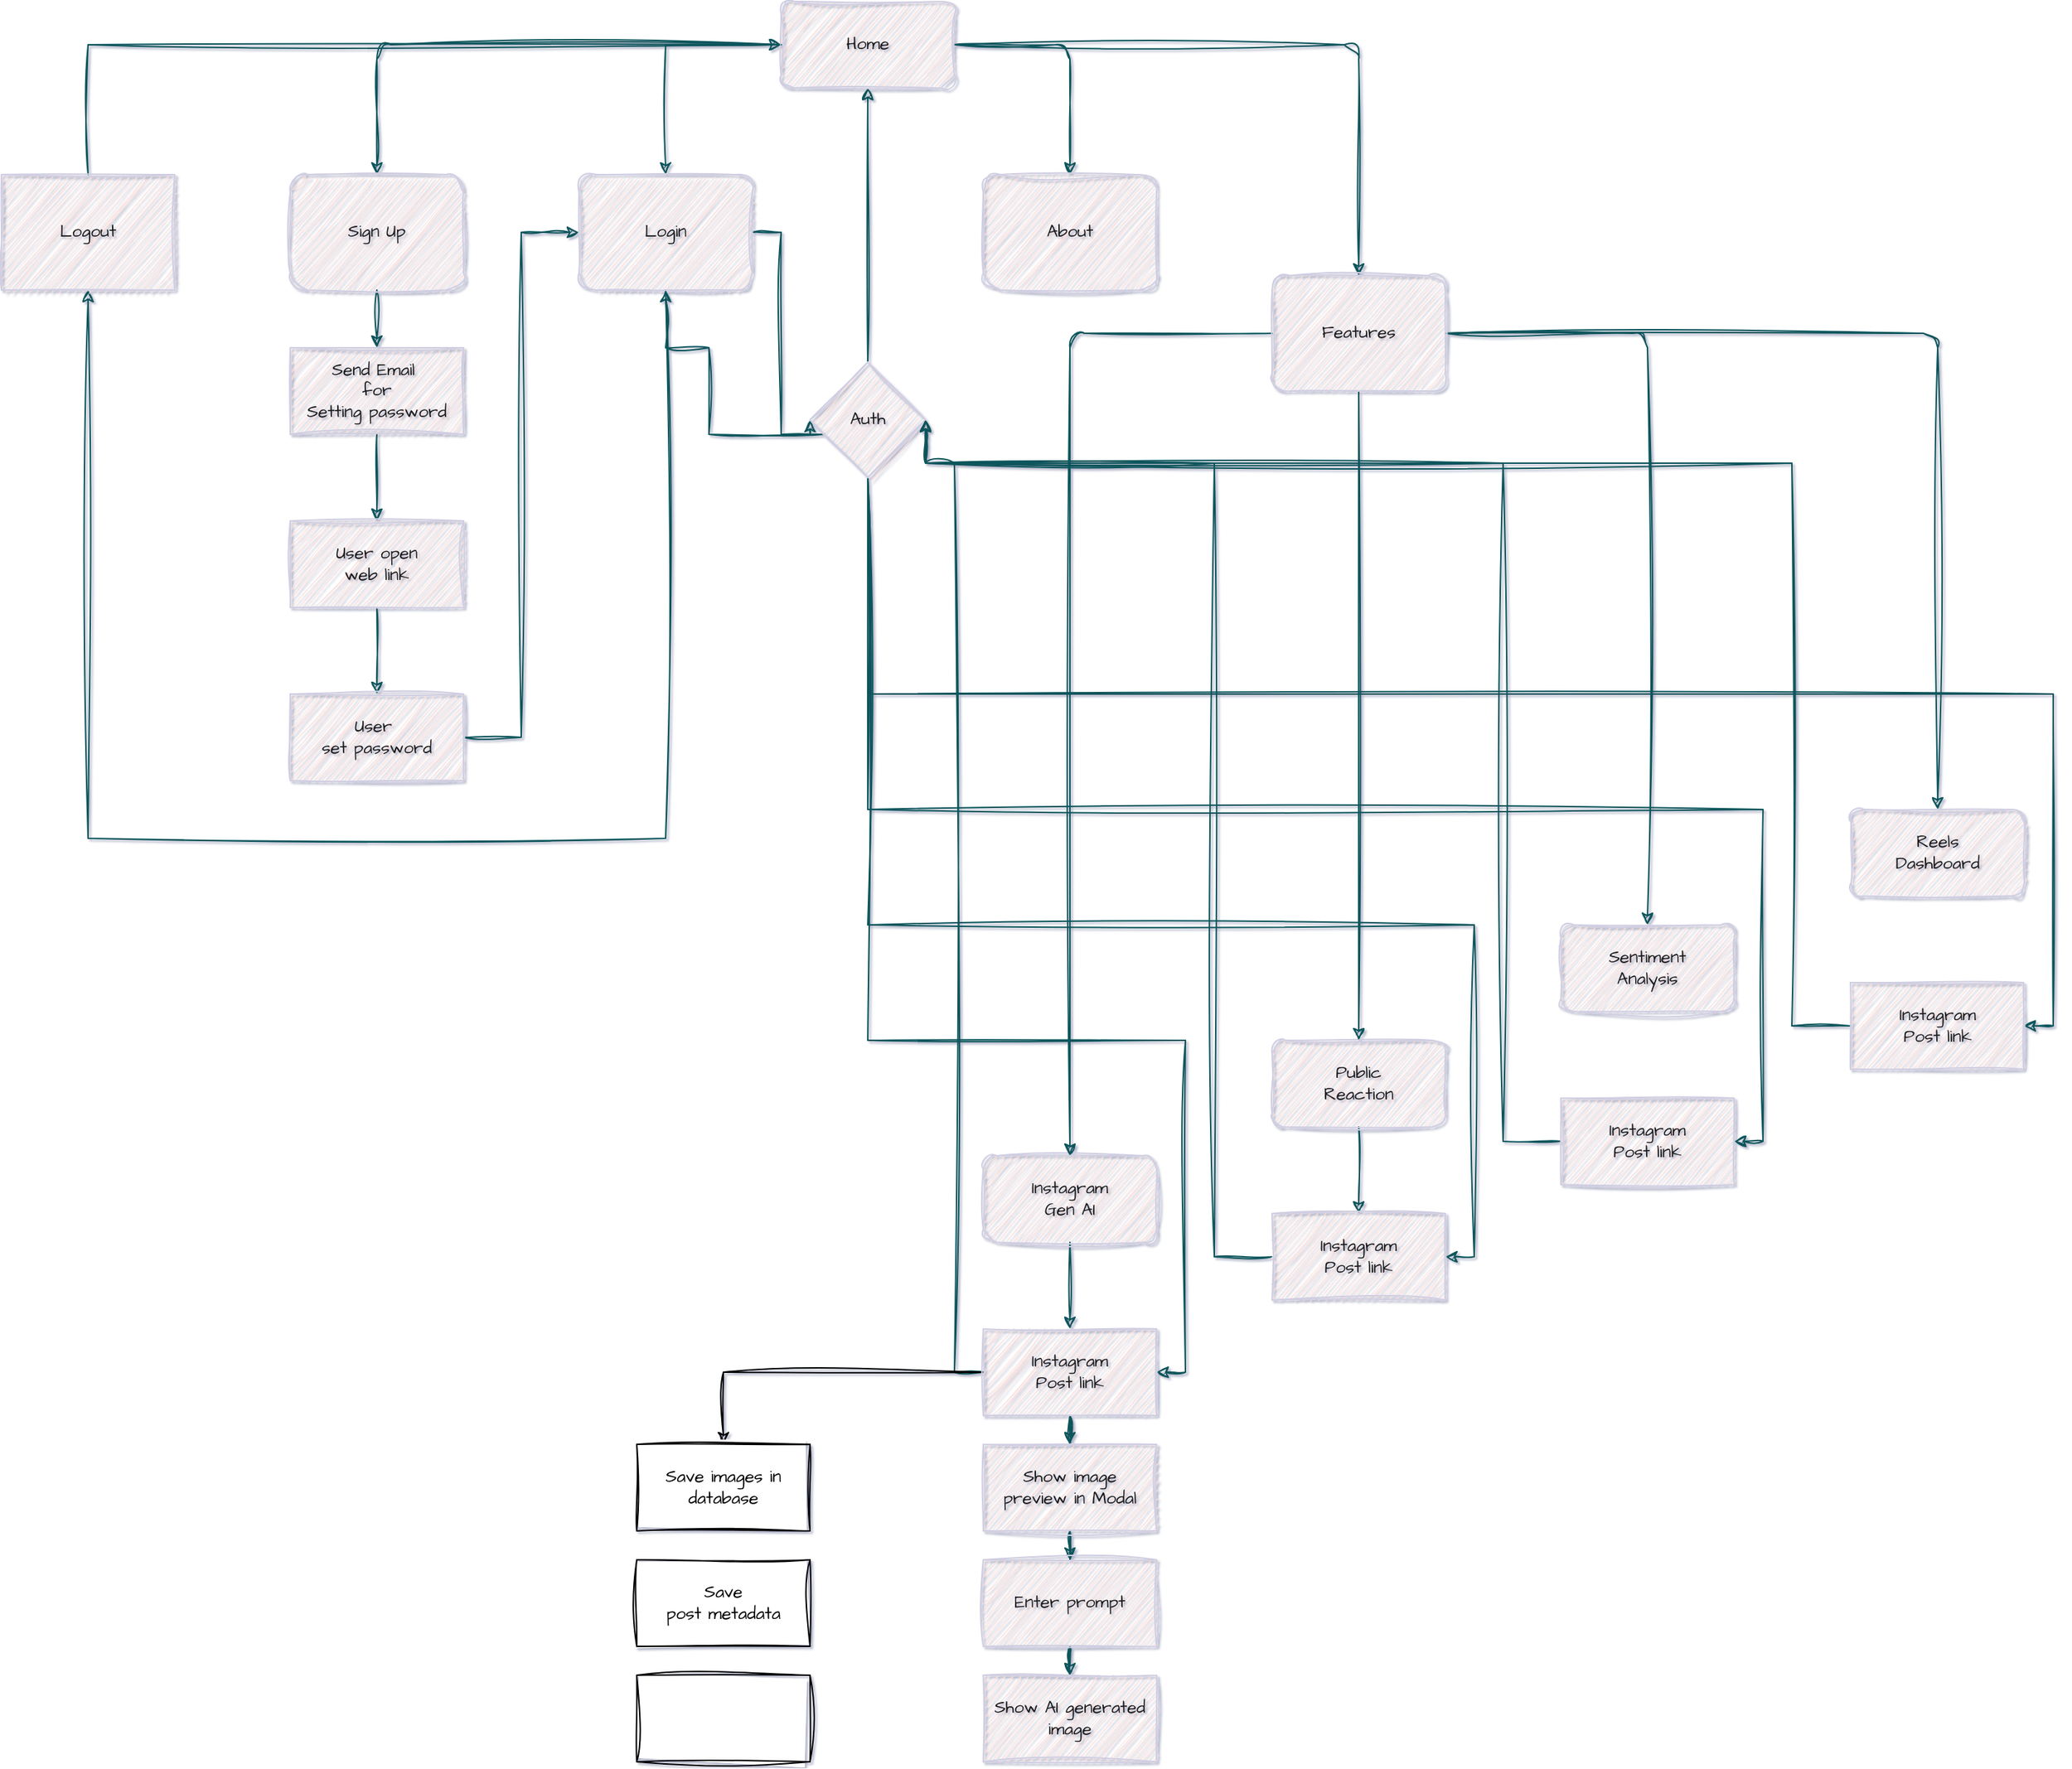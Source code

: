 <mxfile version="24.7.8">
  <diagram name="Page-1" id="KSphMJZVuVwE4NZkmEPN">
    <mxGraphModel dx="3207" dy="1070" grid="1" gridSize="10" guides="1" tooltips="1" connect="1" arrows="1" fold="1" page="1" pageScale="1" pageWidth="827" pageHeight="1169" math="0" shadow="1">
      <root>
        <mxCell id="0" />
        <mxCell id="1" parent="0" />
        <mxCell id="4S-tz9uoZCGMxG51z0W3-11" style="edgeStyle=orthogonalEdgeStyle;hachureGap=4;orthogonalLoop=1;jettySize=auto;html=1;entryX=0.5;entryY=0;entryDx=0;entryDy=0;fontFamily=Architects Daughter;fontSource=https%3A%2F%2Ffonts.googleapis.com%2Fcss%3Ffamily%3DArchitects%2BDaughter;labelBackgroundColor=none;strokeColor=#09555B;fontColor=default;sketch=1;curveFitting=1;jiggle=2;" edge="1" parent="1" source="4S-tz9uoZCGMxG51z0W3-1" target="4S-tz9uoZCGMxG51z0W3-2">
          <mxGeometry relative="1" as="geometry" />
        </mxCell>
        <mxCell id="4S-tz9uoZCGMxG51z0W3-13" style="edgeStyle=orthogonalEdgeStyle;hachureGap=4;orthogonalLoop=1;jettySize=auto;html=1;entryX=0.5;entryY=0;entryDx=0;entryDy=0;fontFamily=Architects Daughter;fontSource=https%3A%2F%2Ffonts.googleapis.com%2Fcss%3Ffamily%3DArchitects%2BDaughter;labelBackgroundColor=none;strokeColor=#09555B;fontColor=default;sketch=1;curveFitting=1;jiggle=2;" edge="1" parent="1" source="4S-tz9uoZCGMxG51z0W3-1" target="4S-tz9uoZCGMxG51z0W3-9">
          <mxGeometry relative="1" as="geometry" />
        </mxCell>
        <mxCell id="4S-tz9uoZCGMxG51z0W3-14" style="edgeStyle=orthogonalEdgeStyle;hachureGap=4;orthogonalLoop=1;jettySize=auto;html=1;fontFamily=Architects Daughter;fontSource=https%3A%2F%2Ffonts.googleapis.com%2Fcss%3Ffamily%3DArchitects%2BDaughter;labelBackgroundColor=none;strokeColor=#09555B;fontColor=default;sketch=1;curveFitting=1;jiggle=2;" edge="1" parent="1" source="4S-tz9uoZCGMxG51z0W3-1" target="4S-tz9uoZCGMxG51z0W3-8">
          <mxGeometry relative="1" as="geometry" />
        </mxCell>
        <mxCell id="4S-tz9uoZCGMxG51z0W3-30" style="edgeStyle=orthogonalEdgeStyle;rounded=0;hachureGap=4;orthogonalLoop=1;jettySize=auto;html=1;strokeColor=#09555B;fontFamily=Architects Daughter;fontSource=https%3A%2F%2Ffonts.googleapis.com%2Fcss%3Ffamily%3DArchitects%2BDaughter;fontColor=#1A1A1A;sketch=1;curveFitting=1;jiggle=2;" edge="1" parent="1" source="4S-tz9uoZCGMxG51z0W3-1" target="4S-tz9uoZCGMxG51z0W3-10">
          <mxGeometry relative="1" as="geometry" />
        </mxCell>
        <mxCell id="4S-tz9uoZCGMxG51z0W3-1" value="Home" style="rounded=1;whiteSpace=wrap;html=1;hachureGap=4;fontFamily=Architects Daughter;fontSource=https%3A%2F%2Ffonts.googleapis.com%2Fcss%3Ffamily%3DArchitects%2BDaughter;labelBackgroundColor=none;fillColor=#FAD9D5;strokeColor=#D0CEE2;fontColor=#1A1A1A;sketch=1;curveFitting=1;jiggle=2;" vertex="1" parent="1">
          <mxGeometry x="380" y="40" width="120" height="60" as="geometry" />
        </mxCell>
        <mxCell id="4S-tz9uoZCGMxG51z0W3-21" style="edgeStyle=orthogonalEdgeStyle;rounded=0;hachureGap=4;orthogonalLoop=1;jettySize=auto;html=1;entryX=0.5;entryY=0;entryDx=0;entryDy=0;strokeColor=#09555B;fontFamily=Architects Daughter;fontSource=https%3A%2F%2Ffonts.googleapis.com%2Fcss%3Ffamily%3DArchitects%2BDaughter;fontColor=#1A1A1A;sketch=1;curveFitting=1;jiggle=2;" edge="1" parent="1" source="4S-tz9uoZCGMxG51z0W3-2" target="4S-tz9uoZCGMxG51z0W3-20">
          <mxGeometry relative="1" as="geometry" />
        </mxCell>
        <mxCell id="4S-tz9uoZCGMxG51z0W3-2" value="Sign Up" style="rounded=1;whiteSpace=wrap;html=1;hachureGap=4;fontFamily=Architects Daughter;fontSource=https%3A%2F%2Ffonts.googleapis.com%2Fcss%3Ffamily%3DArchitects%2BDaughter;labelBackgroundColor=none;fillColor=#FAD9D5;strokeColor=#D0CEE2;fontColor=#1A1A1A;sketch=1;curveFitting=1;jiggle=2;" vertex="1" parent="1">
          <mxGeometry x="40" y="160" width="120" height="80" as="geometry" />
        </mxCell>
        <mxCell id="4S-tz9uoZCGMxG51z0W3-4" value="Reels&lt;div&gt;Dashboard&lt;/div&gt;" style="rounded=1;whiteSpace=wrap;html=1;hachureGap=4;fontFamily=Architects Daughter;fontSource=https%3A%2F%2Ffonts.googleapis.com%2Fcss%3Ffamily%3DArchitects%2BDaughter;labelBackgroundColor=none;fillColor=#FAD9D5;strokeColor=#D0CEE2;fontColor=#1A1A1A;sketch=1;curveFitting=1;jiggle=2;" vertex="1" parent="1">
          <mxGeometry x="1121" y="600" width="120" height="60" as="geometry" />
        </mxCell>
        <mxCell id="4S-tz9uoZCGMxG51z0W3-5" value="Sentiment&lt;div&gt;Analysis&lt;/div&gt;" style="rounded=1;whiteSpace=wrap;html=1;hachureGap=4;fontFamily=Architects Daughter;fontSource=https%3A%2F%2Ffonts.googleapis.com%2Fcss%3Ffamily%3DArchitects%2BDaughter;labelBackgroundColor=none;fillColor=#FAD9D5;strokeColor=#D0CEE2;fontColor=#1A1A1A;sketch=1;curveFitting=1;jiggle=2;" vertex="1" parent="1">
          <mxGeometry x="920" y="680" width="120" height="60" as="geometry" />
        </mxCell>
        <mxCell id="4S-tz9uoZCGMxG51z0W3-60" style="edgeStyle=orthogonalEdgeStyle;rounded=0;hachureGap=4;orthogonalLoop=1;jettySize=auto;html=1;entryX=0.5;entryY=0;entryDx=0;entryDy=0;strokeColor=#09555B;fontFamily=Architects Daughter;fontSource=https%3A%2F%2Ffonts.googleapis.com%2Fcss%3Ffamily%3DArchitects%2BDaughter;fontColor=#1A1A1A;sketch=1;curveFitting=1;jiggle=2;" edge="1" parent="1" source="4S-tz9uoZCGMxG51z0W3-6" target="4S-tz9uoZCGMxG51z0W3-59">
          <mxGeometry relative="1" as="geometry" />
        </mxCell>
        <mxCell id="4S-tz9uoZCGMxG51z0W3-6" value="Public&lt;div&gt;Reaction&lt;/div&gt;" style="rounded=1;whiteSpace=wrap;html=1;hachureGap=4;fontFamily=Architects Daughter;fontSource=https%3A%2F%2Ffonts.googleapis.com%2Fcss%3Ffamily%3DArchitects%2BDaughter;labelBackgroundColor=none;fillColor=#FAD9D5;strokeColor=#D0CEE2;fontColor=#1A1A1A;sketch=1;curveFitting=1;jiggle=2;" vertex="1" parent="1">
          <mxGeometry x="720" y="760" width="120" height="60" as="geometry" />
        </mxCell>
        <mxCell id="4S-tz9uoZCGMxG51z0W3-46" style="edgeStyle=orthogonalEdgeStyle;rounded=0;hachureGap=4;orthogonalLoop=1;jettySize=auto;html=1;entryX=0.5;entryY=0;entryDx=0;entryDy=0;strokeColor=#09555B;fontFamily=Architects Daughter;fontSource=https%3A%2F%2Ffonts.googleapis.com%2Fcss%3Ffamily%3DArchitects%2BDaughter;fontColor=#1A1A1A;sketch=1;curveFitting=1;jiggle=2;" edge="1" parent="1" source="4S-tz9uoZCGMxG51z0W3-7" target="4S-tz9uoZCGMxG51z0W3-42">
          <mxGeometry relative="1" as="geometry" />
        </mxCell>
        <mxCell id="4S-tz9uoZCGMxG51z0W3-7" value="Instagram&lt;div&gt;&lt;span style=&quot;background-color: initial;&quot;&gt;Gen AI&lt;/span&gt;&lt;/div&gt;" style="rounded=1;whiteSpace=wrap;html=1;hachureGap=4;fontFamily=Architects Daughter;fontSource=https%3A%2F%2Ffonts.googleapis.com%2Fcss%3Ffamily%3DArchitects%2BDaughter;labelBackgroundColor=none;fillColor=#FAD9D5;strokeColor=#D0CEE2;fontColor=#1A1A1A;sketch=1;curveFitting=1;jiggle=2;" vertex="1" parent="1">
          <mxGeometry x="520" y="840" width="120" height="60" as="geometry" />
        </mxCell>
        <mxCell id="4S-tz9uoZCGMxG51z0W3-16" style="edgeStyle=orthogonalEdgeStyle;hachureGap=4;orthogonalLoop=1;jettySize=auto;html=1;entryX=0.5;entryY=0;entryDx=0;entryDy=0;fontFamily=Architects Daughter;fontSource=https%3A%2F%2Ffonts.googleapis.com%2Fcss%3Ffamily%3DArchitects%2BDaughter;labelBackgroundColor=none;strokeColor=#09555B;fontColor=default;sketch=1;curveFitting=1;jiggle=2;" edge="1" parent="1" source="4S-tz9uoZCGMxG51z0W3-8" target="4S-tz9uoZCGMxG51z0W3-5">
          <mxGeometry relative="1" as="geometry" />
        </mxCell>
        <mxCell id="4S-tz9uoZCGMxG51z0W3-17" style="edgeStyle=orthogonalEdgeStyle;hachureGap=4;orthogonalLoop=1;jettySize=auto;html=1;entryX=0.5;entryY=0;entryDx=0;entryDy=0;fontFamily=Architects Daughter;fontSource=https%3A%2F%2Ffonts.googleapis.com%2Fcss%3Ffamily%3DArchitects%2BDaughter;labelBackgroundColor=none;strokeColor=#09555B;fontColor=default;sketch=1;curveFitting=1;jiggle=2;" edge="1" parent="1" source="4S-tz9uoZCGMxG51z0W3-8" target="4S-tz9uoZCGMxG51z0W3-4">
          <mxGeometry relative="1" as="geometry" />
        </mxCell>
        <mxCell id="4S-tz9uoZCGMxG51z0W3-18" style="edgeStyle=orthogonalEdgeStyle;hachureGap=4;orthogonalLoop=1;jettySize=auto;html=1;entryX=0.5;entryY=0;entryDx=0;entryDy=0;fontFamily=Architects Daughter;fontSource=https%3A%2F%2Ffonts.googleapis.com%2Fcss%3Ffamily%3DArchitects%2BDaughter;labelBackgroundColor=none;strokeColor=#09555B;fontColor=default;sketch=1;curveFitting=1;jiggle=2;" edge="1" parent="1" source="4S-tz9uoZCGMxG51z0W3-8" target="4S-tz9uoZCGMxG51z0W3-6">
          <mxGeometry relative="1" as="geometry" />
        </mxCell>
        <mxCell id="4S-tz9uoZCGMxG51z0W3-19" style="edgeStyle=orthogonalEdgeStyle;hachureGap=4;orthogonalLoop=1;jettySize=auto;html=1;fontFamily=Architects Daughter;fontSource=https%3A%2F%2Ffonts.googleapis.com%2Fcss%3Ffamily%3DArchitects%2BDaughter;labelBackgroundColor=none;strokeColor=#09555B;fontColor=default;sketch=1;curveFitting=1;jiggle=2;" edge="1" parent="1" source="4S-tz9uoZCGMxG51z0W3-8" target="4S-tz9uoZCGMxG51z0W3-7">
          <mxGeometry relative="1" as="geometry" />
        </mxCell>
        <mxCell id="4S-tz9uoZCGMxG51z0W3-8" value="Features" style="rounded=1;whiteSpace=wrap;html=1;hachureGap=4;fontFamily=Architects Daughter;fontSource=https%3A%2F%2Ffonts.googleapis.com%2Fcss%3Ffamily%3DArchitects%2BDaughter;labelBackgroundColor=none;fillColor=#FAD9D5;strokeColor=#D0CEE2;fontColor=#1A1A1A;sketch=1;curveFitting=1;jiggle=2;" vertex="1" parent="1">
          <mxGeometry x="720" y="230" width="120" height="80" as="geometry" />
        </mxCell>
        <mxCell id="4S-tz9uoZCGMxG51z0W3-9" value="About" style="rounded=1;whiteSpace=wrap;html=1;hachureGap=4;fontFamily=Architects Daughter;fontSource=https%3A%2F%2Ffonts.googleapis.com%2Fcss%3Ffamily%3DArchitects%2BDaughter;labelBackgroundColor=none;fillColor=#FAD9D5;strokeColor=#D0CEE2;fontColor=#1A1A1A;sketch=1;curveFitting=1;jiggle=2;" vertex="1" parent="1">
          <mxGeometry x="520" y="160" width="120" height="80" as="geometry" />
        </mxCell>
        <mxCell id="4S-tz9uoZCGMxG51z0W3-39" style="edgeStyle=orthogonalEdgeStyle;rounded=0;hachureGap=4;orthogonalLoop=1;jettySize=auto;html=1;entryX=0;entryY=0.5;entryDx=0;entryDy=0;strokeColor=#09555B;fontFamily=Architects Daughter;fontSource=https%3A%2F%2Ffonts.googleapis.com%2Fcss%3Ffamily%3DArchitects%2BDaughter;fontColor=#1A1A1A;sketch=1;curveFitting=1;jiggle=2;" edge="1" parent="1" source="4S-tz9uoZCGMxG51z0W3-10" target="4S-tz9uoZCGMxG51z0W3-27">
          <mxGeometry relative="1" as="geometry">
            <Array as="points">
              <mxPoint x="380" y="200" />
              <mxPoint x="380" y="340" />
            </Array>
          </mxGeometry>
        </mxCell>
        <mxCell id="4S-tz9uoZCGMxG51z0W3-58" style="edgeStyle=orthogonalEdgeStyle;rounded=0;hachureGap=4;orthogonalLoop=1;jettySize=auto;html=1;entryX=0.5;entryY=1;entryDx=0;entryDy=0;strokeColor=#09555B;fontFamily=Architects Daughter;fontSource=https%3A%2F%2Ffonts.googleapis.com%2Fcss%3Ffamily%3DArchitects%2BDaughter;fontColor=#1A1A1A;sketch=1;curveFitting=1;jiggle=2;" edge="1" parent="1" source="4S-tz9uoZCGMxG51z0W3-10" target="4S-tz9uoZCGMxG51z0W3-53">
          <mxGeometry relative="1" as="geometry">
            <Array as="points">
              <mxPoint x="300" y="620" />
              <mxPoint x="-100" y="620" />
            </Array>
          </mxGeometry>
        </mxCell>
        <mxCell id="4S-tz9uoZCGMxG51z0W3-10" value="Login" style="rounded=1;whiteSpace=wrap;html=1;hachureGap=4;fontFamily=Architects Daughter;fontSource=https%3A%2F%2Ffonts.googleapis.com%2Fcss%3Ffamily%3DArchitects%2BDaughter;labelBackgroundColor=none;fillColor=#FAD9D5;strokeColor=#D0CEE2;fontColor=#1A1A1A;sketch=1;curveFitting=1;jiggle=2;" vertex="1" parent="1">
          <mxGeometry x="240" y="160" width="120" height="80" as="geometry" />
        </mxCell>
        <mxCell id="4S-tz9uoZCGMxG51z0W3-23" style="edgeStyle=orthogonalEdgeStyle;rounded=0;hachureGap=4;orthogonalLoop=1;jettySize=auto;html=1;entryX=0.5;entryY=0;entryDx=0;entryDy=0;strokeColor=#09555B;fontFamily=Architects Daughter;fontSource=https%3A%2F%2Ffonts.googleapis.com%2Fcss%3Ffamily%3DArchitects%2BDaughter;fontColor=#1A1A1A;sketch=1;curveFitting=1;jiggle=2;" edge="1" parent="1" source="4S-tz9uoZCGMxG51z0W3-20" target="4S-tz9uoZCGMxG51z0W3-22">
          <mxGeometry relative="1" as="geometry" />
        </mxCell>
        <mxCell id="4S-tz9uoZCGMxG51z0W3-20" value="Send&amp;nbsp;&lt;span style=&quot;background-color: initial;&quot;&gt;Email&amp;nbsp;&lt;/span&gt;&lt;div&gt;&lt;span style=&quot;background-color: initial;&quot;&gt;for&lt;/span&gt;&lt;/div&gt;&lt;div&gt;&lt;span style=&quot;background-color: initial;&quot;&gt;Setting password&lt;/span&gt;&lt;/div&gt;" style="rounded=0;whiteSpace=wrap;html=1;hachureGap=4;strokeColor=#D0CEE2;fontFamily=Architects Daughter;fontSource=https%3A%2F%2Ffonts.googleapis.com%2Fcss%3Ffamily%3DArchitects%2BDaughter;fontColor=#1A1A1A;fillColor=#FAD9D5;sketch=1;curveFitting=1;jiggle=2;" vertex="1" parent="1">
          <mxGeometry x="40" y="280" width="120" height="60" as="geometry" />
        </mxCell>
        <mxCell id="4S-tz9uoZCGMxG51z0W3-25" style="edgeStyle=orthogonalEdgeStyle;rounded=0;hachureGap=4;orthogonalLoop=1;jettySize=auto;html=1;entryX=0.5;entryY=0;entryDx=0;entryDy=0;strokeColor=#09555B;fontFamily=Architects Daughter;fontSource=https%3A%2F%2Ffonts.googleapis.com%2Fcss%3Ffamily%3DArchitects%2BDaughter;fontColor=#1A1A1A;sketch=1;curveFitting=1;jiggle=2;" edge="1" parent="1" source="4S-tz9uoZCGMxG51z0W3-22" target="4S-tz9uoZCGMxG51z0W3-24">
          <mxGeometry relative="1" as="geometry" />
        </mxCell>
        <mxCell id="4S-tz9uoZCGMxG51z0W3-22" value="User open&lt;div&gt;web link&lt;/div&gt;" style="rounded=0;whiteSpace=wrap;html=1;hachureGap=4;strokeColor=#D0CEE2;fontFamily=Architects Daughter;fontSource=https%3A%2F%2Ffonts.googleapis.com%2Fcss%3Ffamily%3DArchitects%2BDaughter;fontColor=#1A1A1A;fillColor=#FAD9D5;sketch=1;curveFitting=1;jiggle=2;" vertex="1" parent="1">
          <mxGeometry x="40" y="400" width="120" height="60" as="geometry" />
        </mxCell>
        <mxCell id="4S-tz9uoZCGMxG51z0W3-26" style="edgeStyle=orthogonalEdgeStyle;rounded=0;hachureGap=4;orthogonalLoop=1;jettySize=auto;html=1;entryX=0;entryY=0.5;entryDx=0;entryDy=0;strokeColor=#09555B;fontFamily=Architects Daughter;fontSource=https%3A%2F%2Ffonts.googleapis.com%2Fcss%3Ffamily%3DArchitects%2BDaughter;fontColor=#1A1A1A;sketch=1;curveFitting=1;jiggle=2;" edge="1" parent="1" source="4S-tz9uoZCGMxG51z0W3-24" target="4S-tz9uoZCGMxG51z0W3-10">
          <mxGeometry relative="1" as="geometry" />
        </mxCell>
        <mxCell id="4S-tz9uoZCGMxG51z0W3-24" value="User&amp;nbsp;&lt;div&gt;set password&lt;/div&gt;" style="rounded=0;whiteSpace=wrap;html=1;hachureGap=4;strokeColor=#D0CEE2;fontFamily=Architects Daughter;fontSource=https%3A%2F%2Ffonts.googleapis.com%2Fcss%3Ffamily%3DArchitects%2BDaughter;fontColor=#1A1A1A;fillColor=#FAD9D5;sketch=1;curveFitting=1;jiggle=2;" vertex="1" parent="1">
          <mxGeometry x="40" y="520" width="120" height="60" as="geometry" />
        </mxCell>
        <mxCell id="4S-tz9uoZCGMxG51z0W3-38" style="edgeStyle=orthogonalEdgeStyle;rounded=0;hachureGap=4;orthogonalLoop=1;jettySize=auto;html=1;entryX=0.5;entryY=1;entryDx=0;entryDy=0;strokeColor=#09555B;fontFamily=Architects Daughter;fontSource=https%3A%2F%2Ffonts.googleapis.com%2Fcss%3Ffamily%3DArchitects%2BDaughter;fontColor=#1A1A1A;sketch=1;curveFitting=1;jiggle=2;" edge="1" parent="1" source="4S-tz9uoZCGMxG51z0W3-27" target="4S-tz9uoZCGMxG51z0W3-1">
          <mxGeometry relative="1" as="geometry" />
        </mxCell>
        <mxCell id="4S-tz9uoZCGMxG51z0W3-40" style="edgeStyle=orthogonalEdgeStyle;rounded=0;hachureGap=4;orthogonalLoop=1;jettySize=auto;html=1;entryX=0.5;entryY=1;entryDx=0;entryDy=0;strokeColor=#09555B;fontFamily=Architects Daughter;fontSource=https%3A%2F%2Ffonts.googleapis.com%2Fcss%3Ffamily%3DArchitects%2BDaughter;fontColor=#1A1A1A;sketch=1;curveFitting=1;jiggle=2;" edge="1" parent="1" source="4S-tz9uoZCGMxG51z0W3-27" target="4S-tz9uoZCGMxG51z0W3-10">
          <mxGeometry relative="1" as="geometry">
            <Array as="points">
              <mxPoint x="330" y="340" />
              <mxPoint x="330" y="280" />
              <mxPoint x="300" y="280" />
            </Array>
          </mxGeometry>
        </mxCell>
        <mxCell id="4S-tz9uoZCGMxG51z0W3-71" style="edgeStyle=orthogonalEdgeStyle;rounded=0;hachureGap=4;orthogonalLoop=1;jettySize=auto;html=1;entryX=1;entryY=0.5;entryDx=0;entryDy=0;strokeColor=#09555B;fontFamily=Architects Daughter;fontSource=https%3A%2F%2Ffonts.googleapis.com%2Fcss%3Ffamily%3DArchitects%2BDaughter;fontColor=#1A1A1A;sketch=1;curveFitting=1;jiggle=2;" edge="1" parent="1" source="4S-tz9uoZCGMxG51z0W3-27" target="4S-tz9uoZCGMxG51z0W3-63">
          <mxGeometry relative="1" as="geometry">
            <Array as="points">
              <mxPoint x="440" y="520" />
              <mxPoint x="1261" y="520" />
              <mxPoint x="1261" y="750" />
            </Array>
          </mxGeometry>
        </mxCell>
        <mxCell id="4S-tz9uoZCGMxG51z0W3-72" style="edgeStyle=orthogonalEdgeStyle;rounded=0;hachureGap=4;orthogonalLoop=1;jettySize=auto;html=1;entryX=1;entryY=0.5;entryDx=0;entryDy=0;strokeColor=#09555B;fontFamily=Architects Daughter;fontSource=https%3A%2F%2Ffonts.googleapis.com%2Fcss%3Ffamily%3DArchitects%2BDaughter;fontColor=#1A1A1A;sketch=1;curveFitting=1;jiggle=2;" edge="1" parent="1" source="4S-tz9uoZCGMxG51z0W3-27" target="4S-tz9uoZCGMxG51z0W3-62">
          <mxGeometry relative="1" as="geometry">
            <Array as="points">
              <mxPoint x="440" y="600" />
              <mxPoint x="1060" y="600" />
              <mxPoint x="1060" y="830" />
            </Array>
          </mxGeometry>
        </mxCell>
        <mxCell id="4S-tz9uoZCGMxG51z0W3-73" style="edgeStyle=orthogonalEdgeStyle;rounded=0;hachureGap=4;orthogonalLoop=1;jettySize=auto;html=1;entryX=1;entryY=0.5;entryDx=0;entryDy=0;strokeColor=#09555B;fontFamily=Architects Daughter;fontSource=https%3A%2F%2Ffonts.googleapis.com%2Fcss%3Ffamily%3DArchitects%2BDaughter;fontColor=#1A1A1A;sketch=1;curveFitting=1;jiggle=2;" edge="1" parent="1" source="4S-tz9uoZCGMxG51z0W3-27" target="4S-tz9uoZCGMxG51z0W3-59">
          <mxGeometry relative="1" as="geometry">
            <Array as="points">
              <mxPoint x="440" y="680" />
              <mxPoint x="860" y="680" />
              <mxPoint x="860" y="910" />
            </Array>
          </mxGeometry>
        </mxCell>
        <mxCell id="4S-tz9uoZCGMxG51z0W3-74" style="edgeStyle=orthogonalEdgeStyle;rounded=0;hachureGap=4;orthogonalLoop=1;jettySize=auto;html=1;entryX=1;entryY=0.5;entryDx=0;entryDy=0;strokeColor=#09555B;fontFamily=Architects Daughter;fontSource=https%3A%2F%2Ffonts.googleapis.com%2Fcss%3Ffamily%3DArchitects%2BDaughter;fontColor=#1A1A1A;sketch=1;curveFitting=1;jiggle=2;" edge="1" parent="1" source="4S-tz9uoZCGMxG51z0W3-27" target="4S-tz9uoZCGMxG51z0W3-42">
          <mxGeometry relative="1" as="geometry">
            <Array as="points">
              <mxPoint x="440" y="760" />
              <mxPoint x="660" y="760" />
              <mxPoint x="660" y="990" />
            </Array>
          </mxGeometry>
        </mxCell>
        <mxCell id="4S-tz9uoZCGMxG51z0W3-27" value="Auth" style="rhombus;whiteSpace=wrap;html=1;hachureGap=4;strokeColor=#D0CEE2;fontFamily=Architects Daughter;fontSource=https%3A%2F%2Ffonts.googleapis.com%2Fcss%3Ffamily%3DArchitects%2BDaughter;fontColor=#1A1A1A;fillColor=#FAD9D5;sketch=1;curveFitting=1;jiggle=2;" vertex="1" parent="1">
          <mxGeometry x="400" y="290" width="80" height="80" as="geometry" />
        </mxCell>
        <mxCell id="4S-tz9uoZCGMxG51z0W3-47" style="edgeStyle=orthogonalEdgeStyle;rounded=0;hachureGap=4;orthogonalLoop=1;jettySize=auto;html=1;entryX=0.5;entryY=0;entryDx=0;entryDy=0;strokeColor=#09555B;fontFamily=Architects Daughter;fontSource=https%3A%2F%2Ffonts.googleapis.com%2Fcss%3Ffamily%3DArchitects%2BDaughter;fontColor=#1A1A1A;sketch=1;curveFitting=1;jiggle=2;" edge="1" parent="1" source="4S-tz9uoZCGMxG51z0W3-42" target="4S-tz9uoZCGMxG51z0W3-43">
          <mxGeometry relative="1" as="geometry" />
        </mxCell>
        <mxCell id="4S-tz9uoZCGMxG51z0W3-70" style="edgeStyle=orthogonalEdgeStyle;rounded=0;hachureGap=4;orthogonalLoop=1;jettySize=auto;html=1;entryX=1;entryY=0.5;entryDx=0;entryDy=0;strokeColor=#09555B;fontFamily=Architects Daughter;fontSource=https%3A%2F%2Ffonts.googleapis.com%2Fcss%3Ffamily%3DArchitects%2BDaughter;fontColor=#1A1A1A;sketch=1;curveFitting=1;jiggle=2;" edge="1" parent="1" source="4S-tz9uoZCGMxG51z0W3-42" target="4S-tz9uoZCGMxG51z0W3-27">
          <mxGeometry relative="1" as="geometry">
            <Array as="points">
              <mxPoint x="500" y="990" />
              <mxPoint x="500" y="360" />
              <mxPoint x="480" y="360" />
            </Array>
          </mxGeometry>
        </mxCell>
        <mxCell id="4S-tz9uoZCGMxG51z0W3-76" style="edgeStyle=orthogonalEdgeStyle;rounded=0;sketch=1;hachureGap=4;jiggle=2;curveFitting=1;orthogonalLoop=1;jettySize=auto;html=1;fontFamily=Architects Daughter;fontSource=https%3A%2F%2Ffonts.googleapis.com%2Fcss%3Ffamily%3DArchitects%2BDaughter;" edge="1" parent="1" source="4S-tz9uoZCGMxG51z0W3-42" target="4S-tz9uoZCGMxG51z0W3-75">
          <mxGeometry relative="1" as="geometry" />
        </mxCell>
        <mxCell id="4S-tz9uoZCGMxG51z0W3-42" value="Instagram&lt;div&gt;&lt;span style=&quot;background-color: initial;&quot;&gt;Post link&lt;/span&gt;&lt;/div&gt;" style="rounded=0;whiteSpace=wrap;html=1;hachureGap=4;strokeColor=#D0CEE2;fontFamily=Architects Daughter;fontSource=https%3A%2F%2Ffonts.googleapis.com%2Fcss%3Ffamily%3DArchitects%2BDaughter;fontColor=#1A1A1A;fillColor=#FAD9D5;sketch=1;curveFitting=1;jiggle=2;" vertex="1" parent="1">
          <mxGeometry x="520" y="960" width="120" height="60" as="geometry" />
        </mxCell>
        <mxCell id="4S-tz9uoZCGMxG51z0W3-48" style="edgeStyle=orthogonalEdgeStyle;rounded=0;hachureGap=4;orthogonalLoop=1;jettySize=auto;html=1;entryX=0.5;entryY=0;entryDx=0;entryDy=0;strokeColor=#09555B;fontFamily=Architects Daughter;fontSource=https%3A%2F%2Ffonts.googleapis.com%2Fcss%3Ffamily%3DArchitects%2BDaughter;fontColor=#1A1A1A;sketch=1;curveFitting=1;jiggle=2;" edge="1" parent="1" source="4S-tz9uoZCGMxG51z0W3-43" target="4S-tz9uoZCGMxG51z0W3-44">
          <mxGeometry relative="1" as="geometry" />
        </mxCell>
        <mxCell id="4S-tz9uoZCGMxG51z0W3-43" value="Show image&lt;div&gt;preview in Modal&lt;/div&gt;" style="rounded=0;whiteSpace=wrap;html=1;hachureGap=4;strokeColor=#D0CEE2;fontFamily=Architects Daughter;fontSource=https%3A%2F%2Ffonts.googleapis.com%2Fcss%3Ffamily%3DArchitects%2BDaughter;fontColor=#1A1A1A;fillColor=#FAD9D5;sketch=1;curveFitting=1;jiggle=2;" vertex="1" parent="1">
          <mxGeometry x="520" y="1040" width="120" height="60" as="geometry" />
        </mxCell>
        <mxCell id="4S-tz9uoZCGMxG51z0W3-49" style="edgeStyle=orthogonalEdgeStyle;rounded=0;hachureGap=4;orthogonalLoop=1;jettySize=auto;html=1;entryX=0.5;entryY=0;entryDx=0;entryDy=0;strokeColor=#09555B;fontFamily=Architects Daughter;fontSource=https%3A%2F%2Ffonts.googleapis.com%2Fcss%3Ffamily%3DArchitects%2BDaughter;fontColor=#1A1A1A;sketch=1;curveFitting=1;jiggle=2;" edge="1" parent="1" source="4S-tz9uoZCGMxG51z0W3-44" target="4S-tz9uoZCGMxG51z0W3-45">
          <mxGeometry relative="1" as="geometry" />
        </mxCell>
        <mxCell id="4S-tz9uoZCGMxG51z0W3-44" value="Enter prompt" style="rounded=0;whiteSpace=wrap;html=1;hachureGap=4;strokeColor=#D0CEE2;fontFamily=Architects Daughter;fontSource=https%3A%2F%2Ffonts.googleapis.com%2Fcss%3Ffamily%3DArchitects%2BDaughter;fontColor=#1A1A1A;fillColor=#FAD9D5;sketch=1;curveFitting=1;jiggle=2;" vertex="1" parent="1">
          <mxGeometry x="520" y="1120" width="120" height="60" as="geometry" />
        </mxCell>
        <mxCell id="4S-tz9uoZCGMxG51z0W3-45" value="Show AI generated image" style="rounded=0;whiteSpace=wrap;html=1;hachureGap=4;strokeColor=#D0CEE2;fontFamily=Architects Daughter;fontSource=https%3A%2F%2Ffonts.googleapis.com%2Fcss%3Ffamily%3DArchitects%2BDaughter;fontColor=#1A1A1A;fillColor=#FAD9D5;sketch=1;curveFitting=1;jiggle=2;" vertex="1" parent="1">
          <mxGeometry x="520" y="1200" width="120" height="60" as="geometry" />
        </mxCell>
        <mxCell id="4S-tz9uoZCGMxG51z0W3-57" style="edgeStyle=orthogonalEdgeStyle;rounded=0;hachureGap=4;orthogonalLoop=1;jettySize=auto;html=1;entryX=0;entryY=0.5;entryDx=0;entryDy=0;strokeColor=#09555B;fontFamily=Architects Daughter;fontSource=https%3A%2F%2Ffonts.googleapis.com%2Fcss%3Ffamily%3DArchitects%2BDaughter;fontColor=#1A1A1A;sketch=1;curveFitting=1;jiggle=2;" edge="1" parent="1" source="4S-tz9uoZCGMxG51z0W3-53" target="4S-tz9uoZCGMxG51z0W3-1">
          <mxGeometry relative="1" as="geometry">
            <Array as="points">
              <mxPoint x="-100" y="70" />
            </Array>
          </mxGeometry>
        </mxCell>
        <mxCell id="4S-tz9uoZCGMxG51z0W3-53" value="Logout" style="rounded=0;whiteSpace=wrap;html=1;hachureGap=4;strokeColor=#D0CEE2;fontFamily=Architects Daughter;fontSource=https%3A%2F%2Ffonts.googleapis.com%2Fcss%3Ffamily%3DArchitects%2BDaughter;fontColor=#1A1A1A;fillColor=#FAD9D5;sketch=1;curveFitting=1;jiggle=2;" vertex="1" parent="1">
          <mxGeometry x="-160" y="160" width="120" height="80" as="geometry" />
        </mxCell>
        <mxCell id="4S-tz9uoZCGMxG51z0W3-66" style="edgeStyle=orthogonalEdgeStyle;rounded=0;hachureGap=4;orthogonalLoop=1;jettySize=auto;html=1;entryX=1;entryY=0.5;entryDx=0;entryDy=0;strokeColor=#09555B;fontFamily=Architects Daughter;fontSource=https%3A%2F%2Ffonts.googleapis.com%2Fcss%3Ffamily%3DArchitects%2BDaughter;fontColor=#1A1A1A;sketch=1;curveFitting=1;jiggle=2;" edge="1" parent="1" source="4S-tz9uoZCGMxG51z0W3-59" target="4S-tz9uoZCGMxG51z0W3-27">
          <mxGeometry relative="1" as="geometry">
            <Array as="points">
              <mxPoint x="680" y="910" />
              <mxPoint x="680" y="360" />
              <mxPoint x="480" y="360" />
            </Array>
          </mxGeometry>
        </mxCell>
        <mxCell id="4S-tz9uoZCGMxG51z0W3-59" value="Instagram&lt;div&gt;Post link&lt;/div&gt;" style="rounded=0;whiteSpace=wrap;html=1;hachureGap=4;strokeColor=#D0CEE2;fontFamily=Architects Daughter;fontSource=https%3A%2F%2Ffonts.googleapis.com%2Fcss%3Ffamily%3DArchitects%2BDaughter;fontColor=#1A1A1A;fillColor=#FAD9D5;sketch=1;curveFitting=1;jiggle=2;" vertex="1" parent="1">
          <mxGeometry x="720" y="880" width="120" height="60" as="geometry" />
        </mxCell>
        <mxCell id="4S-tz9uoZCGMxG51z0W3-67" style="edgeStyle=orthogonalEdgeStyle;rounded=0;hachureGap=4;orthogonalLoop=1;jettySize=auto;html=1;strokeColor=#09555B;fontFamily=Architects Daughter;fontSource=https%3A%2F%2Ffonts.googleapis.com%2Fcss%3Ffamily%3DArchitects%2BDaughter;fontColor=#1A1A1A;entryX=1;entryY=0.5;entryDx=0;entryDy=0;sketch=1;curveFitting=1;jiggle=2;" edge="1" parent="1" source="4S-tz9uoZCGMxG51z0W3-62" target="4S-tz9uoZCGMxG51z0W3-27">
          <mxGeometry relative="1" as="geometry">
            <mxPoint x="900" y="420" as="targetPoint" />
            <Array as="points">
              <mxPoint x="880" y="830" />
              <mxPoint x="880" y="360" />
              <mxPoint x="480" y="360" />
            </Array>
          </mxGeometry>
        </mxCell>
        <mxCell id="4S-tz9uoZCGMxG51z0W3-62" value="Instagram&lt;div&gt;Post link&lt;/div&gt;" style="rounded=0;whiteSpace=wrap;html=1;hachureGap=4;strokeColor=#D0CEE2;fontFamily=Architects Daughter;fontSource=https%3A%2F%2Ffonts.googleapis.com%2Fcss%3Ffamily%3DArchitects%2BDaughter;fontColor=#1A1A1A;fillColor=#FAD9D5;sketch=1;curveFitting=1;jiggle=2;" vertex="1" parent="1">
          <mxGeometry x="920" y="800" width="120" height="60" as="geometry" />
        </mxCell>
        <mxCell id="4S-tz9uoZCGMxG51z0W3-68" style="edgeStyle=orthogonalEdgeStyle;rounded=0;hachureGap=4;orthogonalLoop=1;jettySize=auto;html=1;entryX=1;entryY=0.5;entryDx=0;entryDy=0;strokeColor=#09555B;fontFamily=Architects Daughter;fontSource=https%3A%2F%2Ffonts.googleapis.com%2Fcss%3Ffamily%3DArchitects%2BDaughter;fontColor=#1A1A1A;sketch=1;curveFitting=1;jiggle=2;" edge="1" parent="1" source="4S-tz9uoZCGMxG51z0W3-63" target="4S-tz9uoZCGMxG51z0W3-27">
          <mxGeometry relative="1" as="geometry">
            <Array as="points">
              <mxPoint x="1080" y="750" />
              <mxPoint x="1080" y="360" />
              <mxPoint x="480" y="360" />
            </Array>
          </mxGeometry>
        </mxCell>
        <mxCell id="4S-tz9uoZCGMxG51z0W3-63" value="Instagram&lt;div&gt;Post link&lt;/div&gt;" style="rounded=0;whiteSpace=wrap;html=1;hachureGap=4;strokeColor=#D0CEE2;fontFamily=Architects Daughter;fontSource=https%3A%2F%2Ffonts.googleapis.com%2Fcss%3Ffamily%3DArchitects%2BDaughter;fontColor=#1A1A1A;fillColor=#FAD9D5;sketch=1;curveFitting=1;jiggle=2;" vertex="1" parent="1">
          <mxGeometry x="1120.5" y="720" width="120" height="60" as="geometry" />
        </mxCell>
        <mxCell id="4S-tz9uoZCGMxG51z0W3-75" value="Save images in database" style="rounded=0;whiteSpace=wrap;html=1;sketch=1;hachureGap=4;jiggle=2;curveFitting=1;fontFamily=Architects Daughter;fontSource=https%3A%2F%2Ffonts.googleapis.com%2Fcss%3Ffamily%3DArchitects%2BDaughter;" vertex="1" parent="1">
          <mxGeometry x="280" y="1040" width="120" height="60" as="geometry" />
        </mxCell>
        <mxCell id="4S-tz9uoZCGMxG51z0W3-78" value="Save&lt;div&gt;post metadata&lt;/div&gt;" style="whiteSpace=wrap;html=1;sketch=1;hachureGap=4;jiggle=2;curveFitting=1;fontFamily=Architects Daughter;fontSource=https%3A%2F%2Ffonts.googleapis.com%2Fcss%3Ffamily%3DArchitects%2BDaughter;" vertex="1" parent="1">
          <mxGeometry x="280" y="1120" width="120" height="60" as="geometry" />
        </mxCell>
        <mxCell id="4S-tz9uoZCGMxG51z0W3-79" value="" style="whiteSpace=wrap;html=1;sketch=1;hachureGap=4;jiggle=2;curveFitting=1;fontFamily=Architects Daughter;fontSource=https%3A%2F%2Ffonts.googleapis.com%2Fcss%3Ffamily%3DArchitects%2BDaughter;" vertex="1" parent="1">
          <mxGeometry x="280" y="1200" width="120" height="60" as="geometry" />
        </mxCell>
      </root>
    </mxGraphModel>
  </diagram>
</mxfile>
